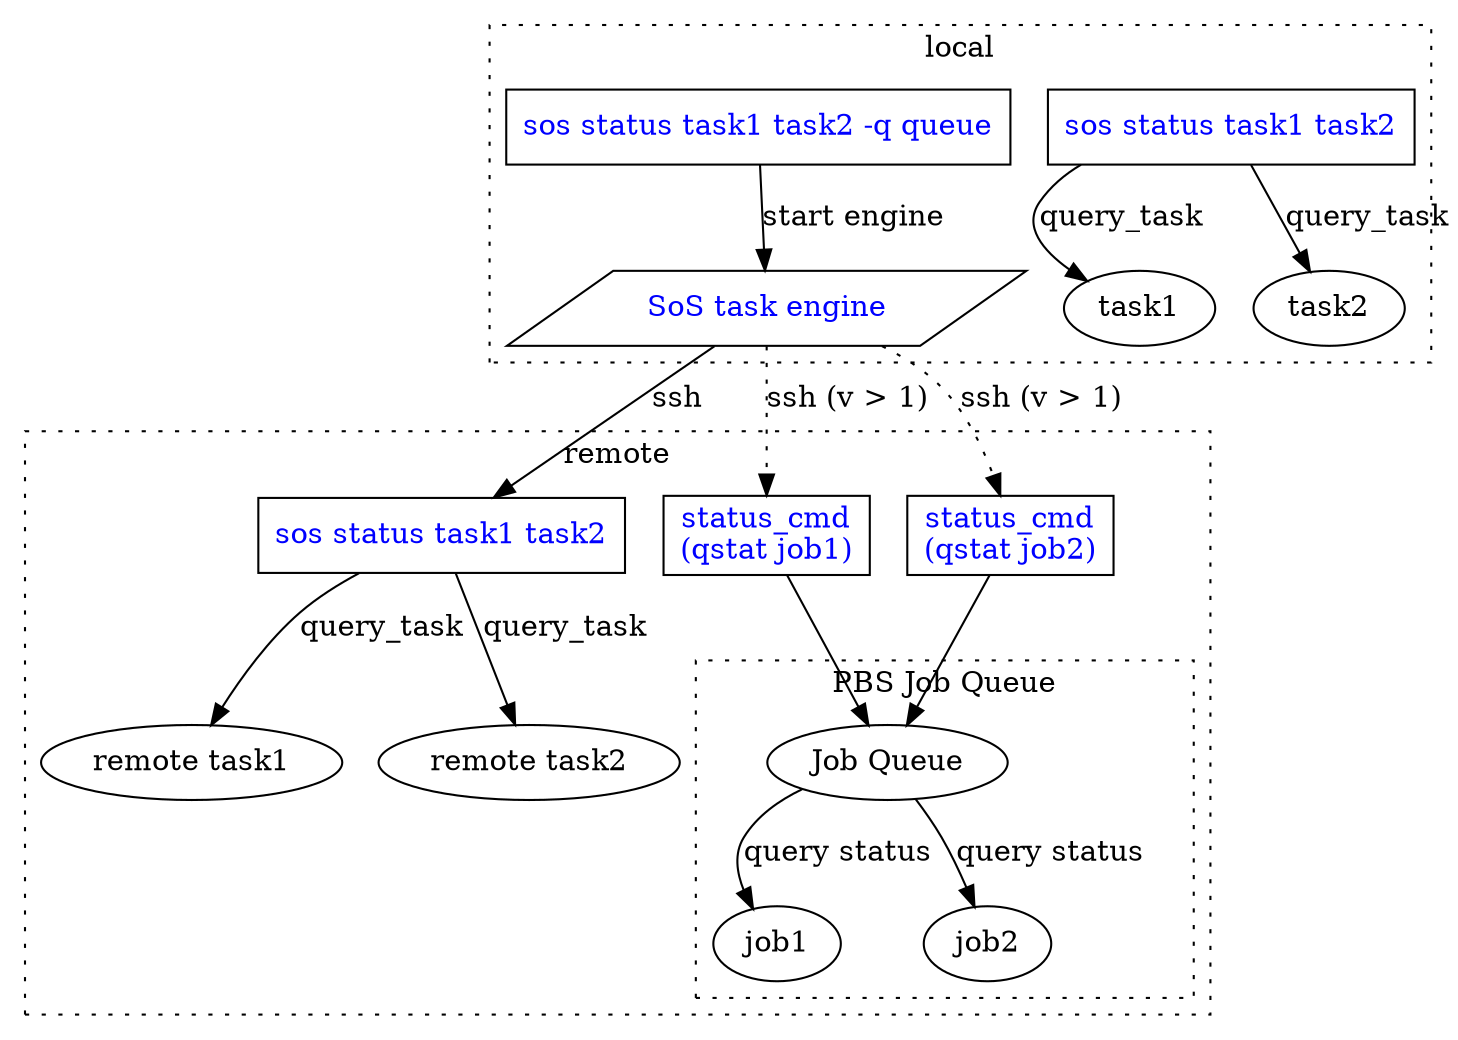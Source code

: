digraph sos_status {
	/* source nodes */
    subgraph cluster_0 {
        style=dotted;
        label="local";
    	cmd_status [label="sos status task1 task2", shape=box,fontcolor=blue];
        cmd_status_queue [label="sos status task1 task2 -q queue", shape=box,fontcolor=blue];
        task_engine [label="SoS task engine", shape=parallelogram,fontcolor=blue]
        task1 [label="task1"];
        task2 [label="task2"];
        cmd_status -> task1 [label="query_task"];
        cmd_status -> task2 [label="query_task"];
        cmd_status_queue -> task_engine [label="start engine"];
    }
    subgraph cluster_1 {
        label="Remote";
        style=dotted;
        label="remote";

    	remote_cmd_status [label="sos status task1 task2", shape=box,fontcolor=blue];
    	remote_job_status1 [label="status_cmd\n(qstat job1)", shape=box,fontcolor=blue];
    	remote_job_status2 [label="status_cmd\n(qstat job2)", shape=box,fontcolor=blue];
        remote_task1 [label="remote task1"];
        remote_task2 [label="remote task2"];
        remote_cmd_status -> remote_task1 [label="query_task"];
        remote_cmd_status -> remote_task2 [label="query_task"];
        remote_job_status1 -> job_queue;
        remote_job_status2 -> job_queue;
        job_queue -> remote_job1 [label="query status"];
        job_queue -> remote_job2 [label="query status"];
        subgraph cluster_2 {
            style=dotted;
            label="PBS Job Queue";
            job_queue [label="Job Queue"];
            remote_job1 [label="job1"];
            remote_job2 [label="job2"];
        }
    }
    task_engine -> remote_cmd_status [label="ssh"];
    task_engine -> remote_job_status1 [label="ssh (v > 1)",style=dotted];
    task_engine -> remote_job_status2 [label="ssh (v > 1)",style=dotted];
}

